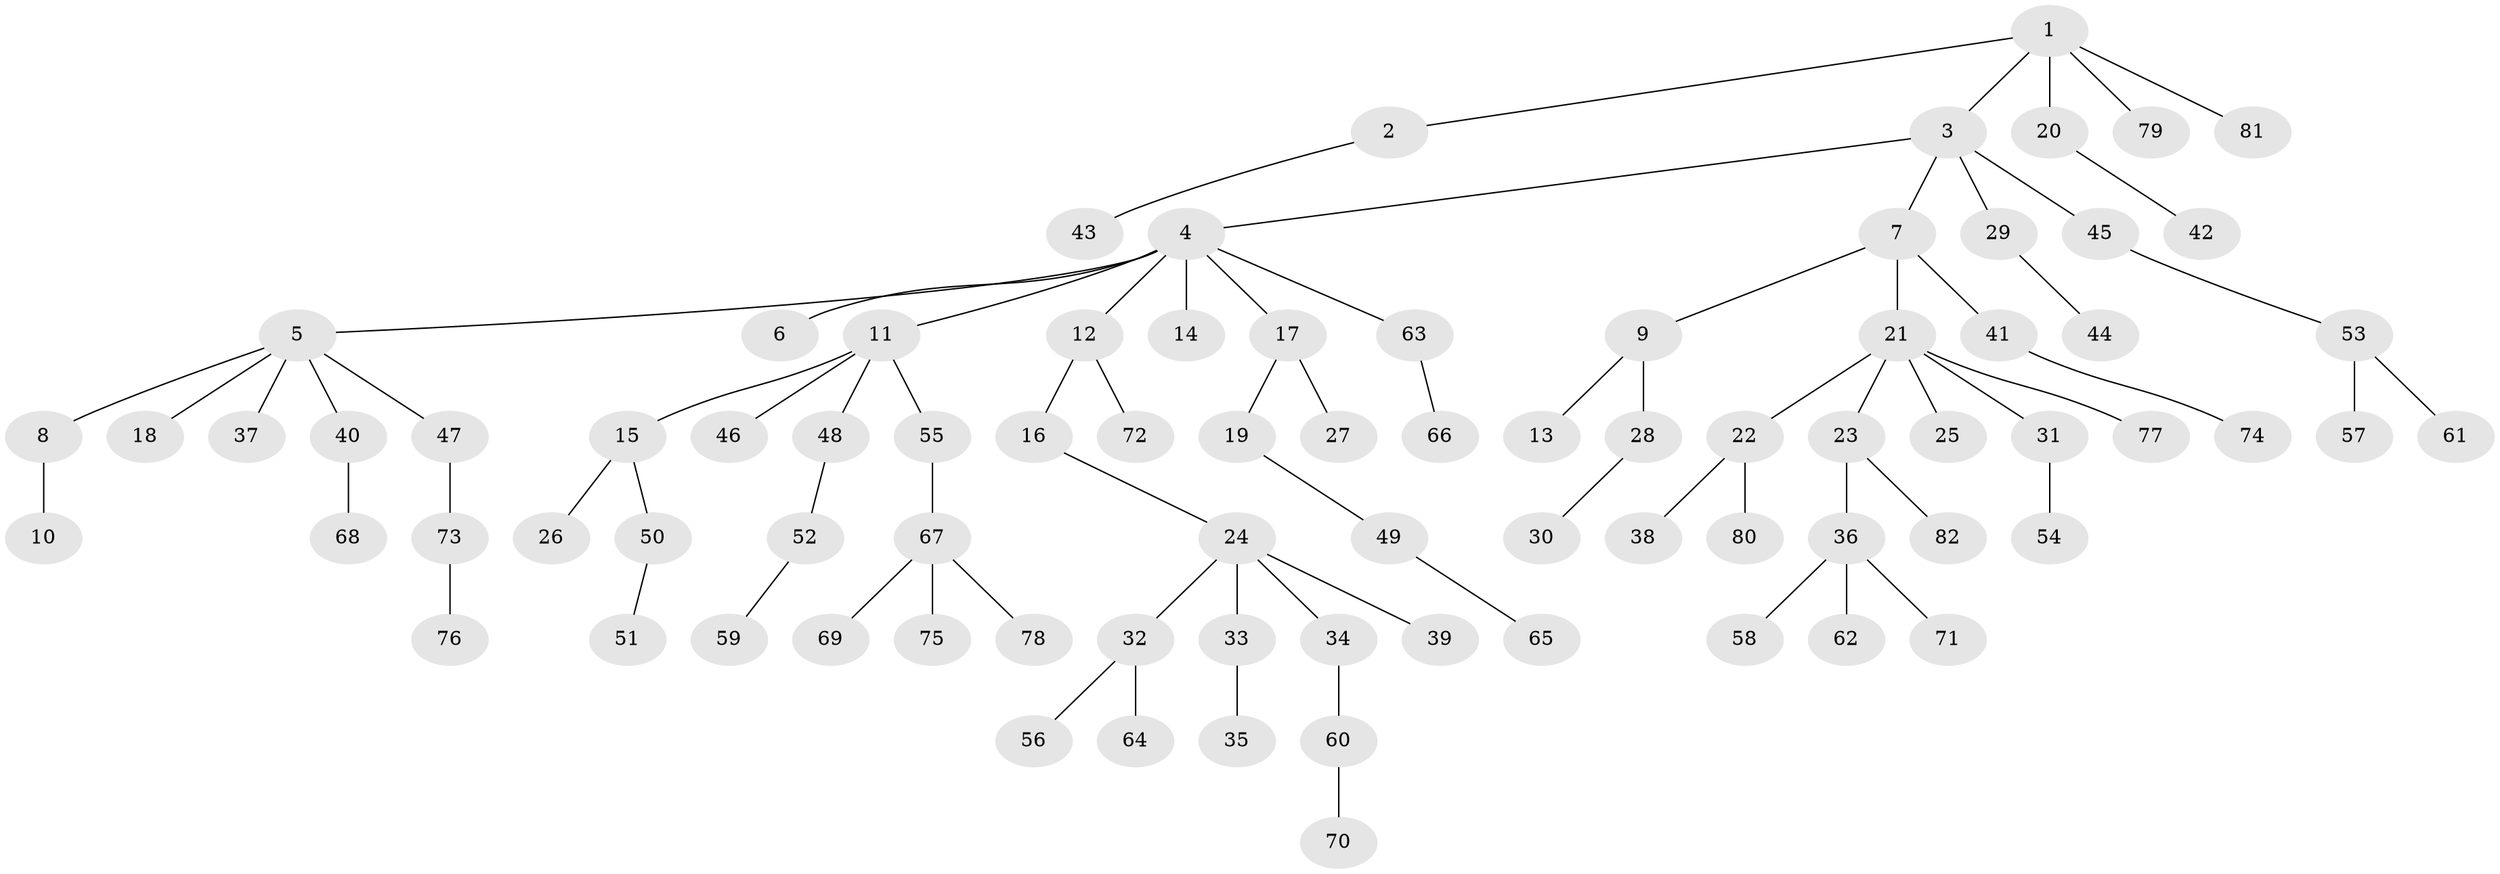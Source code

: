 // coarse degree distribution, {2: 0.21951219512195122, 1: 0.6829268292682927, 12: 0.024390243902439025, 5: 0.024390243902439025, 4: 0.024390243902439025, 13: 0.024390243902439025}
// Generated by graph-tools (version 1.1) at 2025/55/03/04/25 21:55:37]
// undirected, 82 vertices, 81 edges
graph export_dot {
graph [start="1"]
  node [color=gray90,style=filled];
  1;
  2;
  3;
  4;
  5;
  6;
  7;
  8;
  9;
  10;
  11;
  12;
  13;
  14;
  15;
  16;
  17;
  18;
  19;
  20;
  21;
  22;
  23;
  24;
  25;
  26;
  27;
  28;
  29;
  30;
  31;
  32;
  33;
  34;
  35;
  36;
  37;
  38;
  39;
  40;
  41;
  42;
  43;
  44;
  45;
  46;
  47;
  48;
  49;
  50;
  51;
  52;
  53;
  54;
  55;
  56;
  57;
  58;
  59;
  60;
  61;
  62;
  63;
  64;
  65;
  66;
  67;
  68;
  69;
  70;
  71;
  72;
  73;
  74;
  75;
  76;
  77;
  78;
  79;
  80;
  81;
  82;
  1 -- 2;
  1 -- 3;
  1 -- 20;
  1 -- 79;
  1 -- 81;
  2 -- 43;
  3 -- 4;
  3 -- 7;
  3 -- 29;
  3 -- 45;
  4 -- 5;
  4 -- 6;
  4 -- 11;
  4 -- 12;
  4 -- 14;
  4 -- 17;
  4 -- 63;
  5 -- 8;
  5 -- 18;
  5 -- 37;
  5 -- 40;
  5 -- 47;
  7 -- 9;
  7 -- 21;
  7 -- 41;
  8 -- 10;
  9 -- 13;
  9 -- 28;
  11 -- 15;
  11 -- 46;
  11 -- 48;
  11 -- 55;
  12 -- 16;
  12 -- 72;
  15 -- 26;
  15 -- 50;
  16 -- 24;
  17 -- 19;
  17 -- 27;
  19 -- 49;
  20 -- 42;
  21 -- 22;
  21 -- 23;
  21 -- 25;
  21 -- 31;
  21 -- 77;
  22 -- 38;
  22 -- 80;
  23 -- 36;
  23 -- 82;
  24 -- 32;
  24 -- 33;
  24 -- 34;
  24 -- 39;
  28 -- 30;
  29 -- 44;
  31 -- 54;
  32 -- 56;
  32 -- 64;
  33 -- 35;
  34 -- 60;
  36 -- 58;
  36 -- 62;
  36 -- 71;
  40 -- 68;
  41 -- 74;
  45 -- 53;
  47 -- 73;
  48 -- 52;
  49 -- 65;
  50 -- 51;
  52 -- 59;
  53 -- 57;
  53 -- 61;
  55 -- 67;
  60 -- 70;
  63 -- 66;
  67 -- 69;
  67 -- 75;
  67 -- 78;
  73 -- 76;
}
